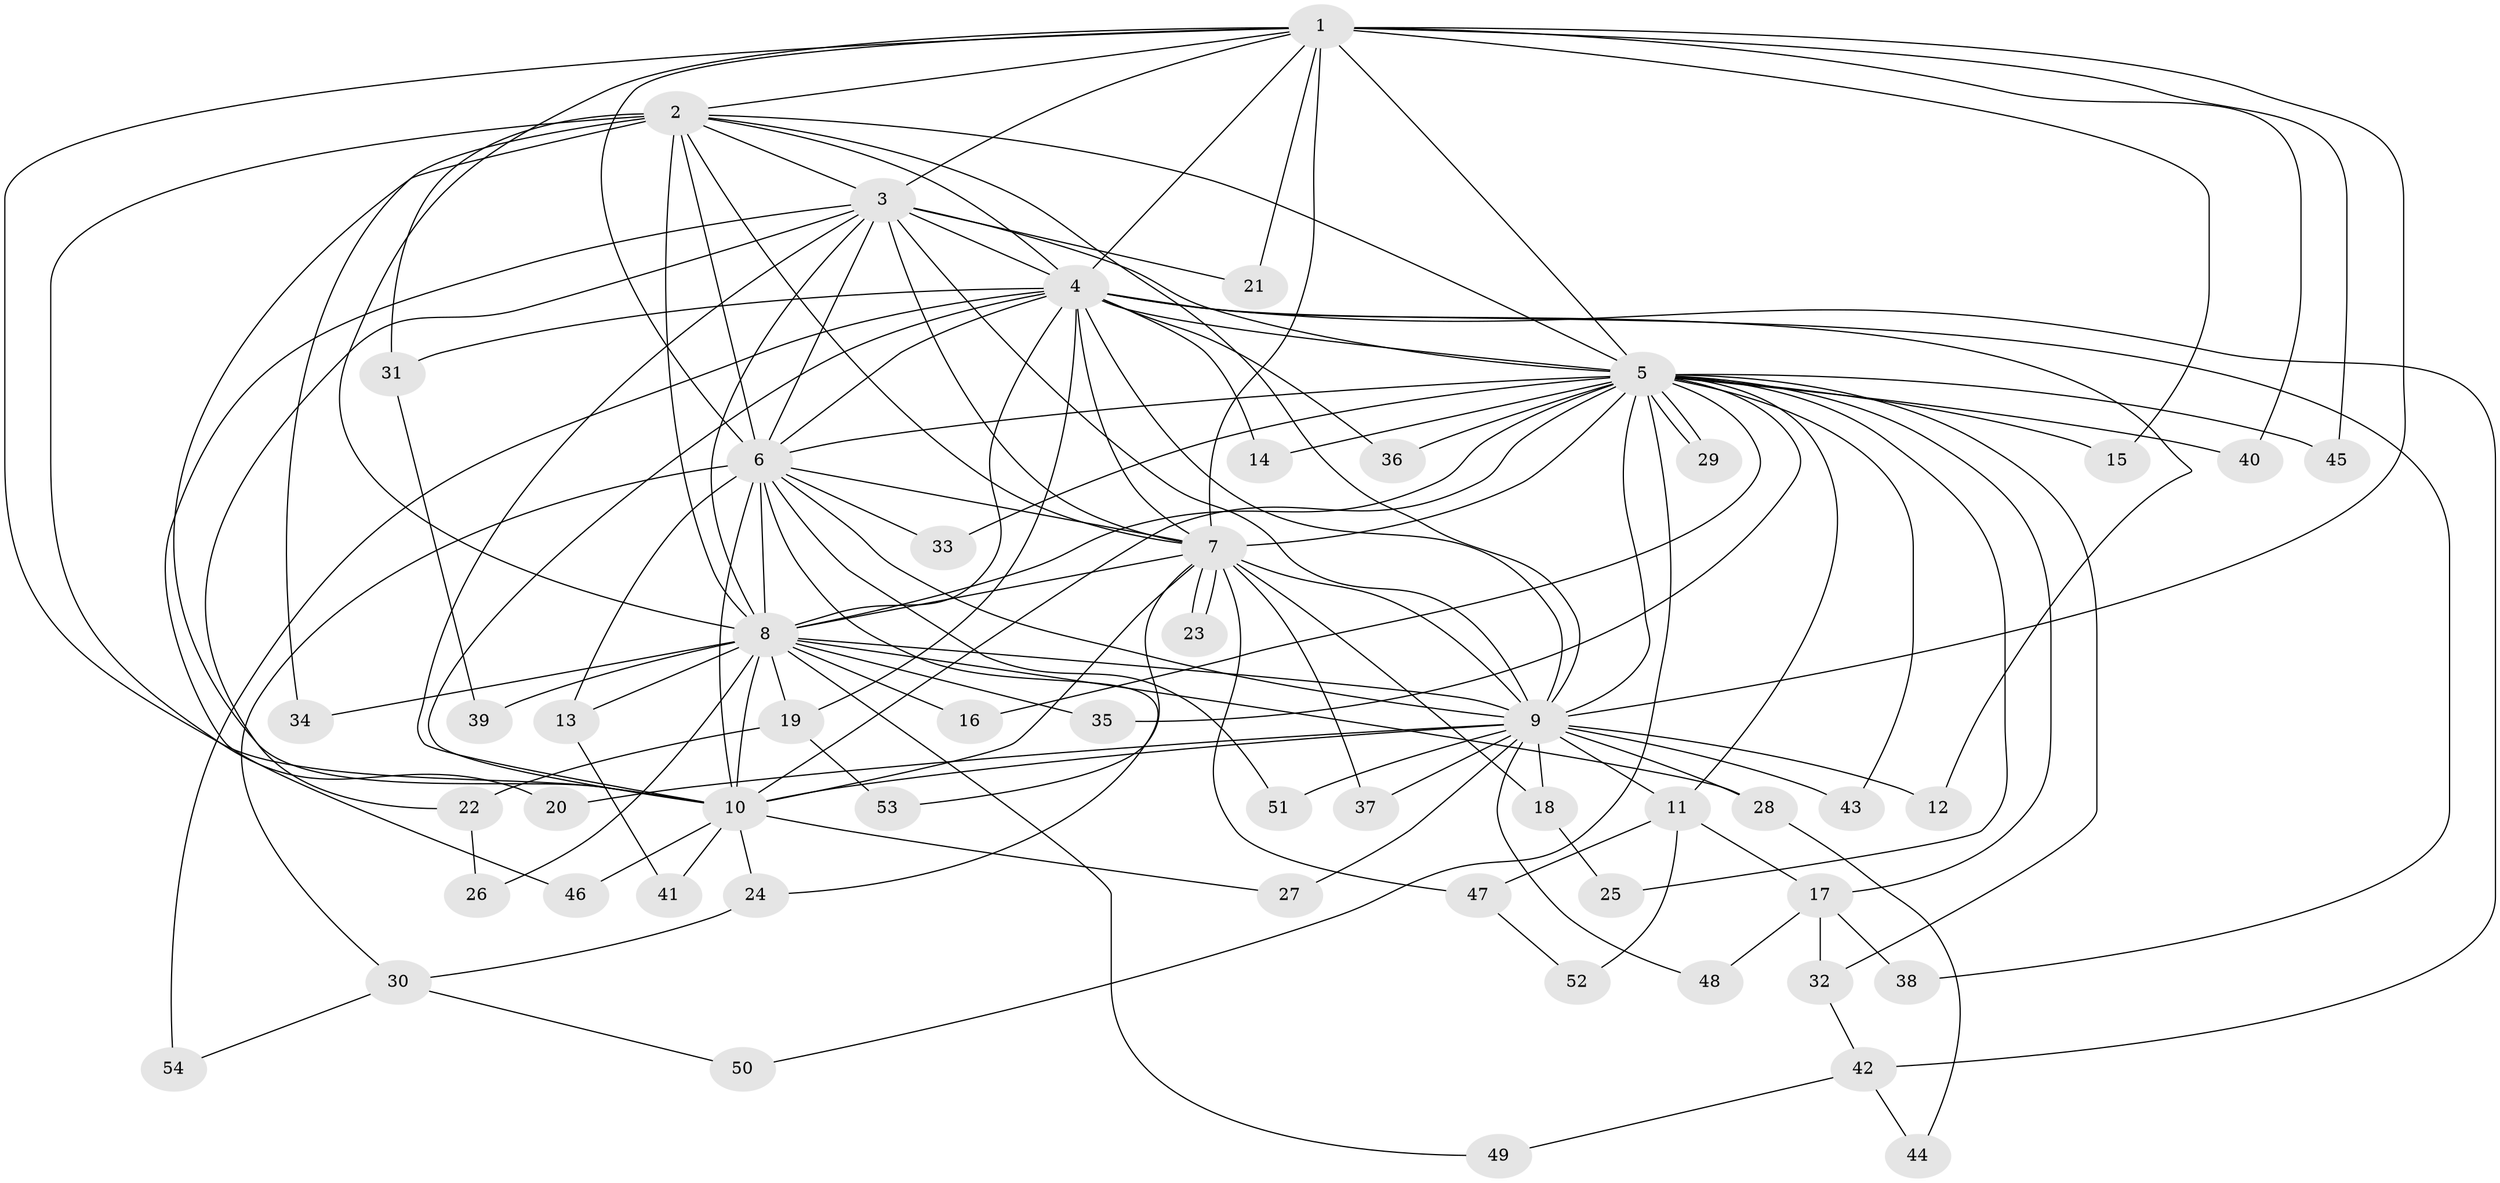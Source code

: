 // coarse degree distribution, {4: 0.1111111111111111, 13: 0.037037037037037035, 21: 0.037037037037037035, 6: 0.1111111111111111, 1: 0.14814814814814814, 2: 0.4074074074074074, 3: 0.14814814814814814}
// Generated by graph-tools (version 1.1) at 2025/49/03/04/25 22:49:29]
// undirected, 54 vertices, 133 edges
graph export_dot {
  node [color=gray90,style=filled];
  1;
  2;
  3;
  4;
  5;
  6;
  7;
  8;
  9;
  10;
  11;
  12;
  13;
  14;
  15;
  16;
  17;
  18;
  19;
  20;
  21;
  22;
  23;
  24;
  25;
  26;
  27;
  28;
  29;
  30;
  31;
  32;
  33;
  34;
  35;
  36;
  37;
  38;
  39;
  40;
  41;
  42;
  43;
  44;
  45;
  46;
  47;
  48;
  49;
  50;
  51;
  52;
  53;
  54;
  1 -- 2;
  1 -- 3;
  1 -- 4;
  1 -- 5;
  1 -- 6;
  1 -- 7;
  1 -- 8;
  1 -- 9;
  1 -- 10;
  1 -- 15;
  1 -- 21;
  1 -- 40;
  1 -- 45;
  2 -- 3;
  2 -- 4;
  2 -- 5;
  2 -- 6;
  2 -- 7;
  2 -- 8;
  2 -- 9;
  2 -- 10;
  2 -- 20;
  2 -- 31;
  2 -- 34;
  3 -- 4;
  3 -- 5;
  3 -- 6;
  3 -- 7;
  3 -- 8;
  3 -- 9;
  3 -- 10;
  3 -- 21;
  3 -- 22;
  3 -- 46;
  4 -- 5;
  4 -- 6;
  4 -- 7;
  4 -- 8;
  4 -- 9;
  4 -- 10;
  4 -- 12;
  4 -- 14;
  4 -- 19;
  4 -- 31;
  4 -- 36;
  4 -- 38;
  4 -- 42;
  4 -- 54;
  5 -- 6;
  5 -- 7;
  5 -- 8;
  5 -- 9;
  5 -- 10;
  5 -- 11;
  5 -- 14;
  5 -- 15;
  5 -- 16;
  5 -- 17;
  5 -- 25;
  5 -- 29;
  5 -- 29;
  5 -- 32;
  5 -- 33;
  5 -- 35;
  5 -- 36;
  5 -- 40;
  5 -- 43;
  5 -- 45;
  5 -- 50;
  6 -- 7;
  6 -- 8;
  6 -- 9;
  6 -- 10;
  6 -- 13;
  6 -- 24;
  6 -- 30;
  6 -- 33;
  6 -- 51;
  7 -- 8;
  7 -- 9;
  7 -- 10;
  7 -- 18;
  7 -- 23;
  7 -- 23;
  7 -- 37;
  7 -- 47;
  7 -- 53;
  8 -- 9;
  8 -- 10;
  8 -- 13;
  8 -- 16;
  8 -- 19;
  8 -- 26;
  8 -- 28;
  8 -- 34;
  8 -- 35;
  8 -- 39;
  8 -- 49;
  9 -- 10;
  9 -- 11;
  9 -- 12;
  9 -- 18;
  9 -- 20;
  9 -- 27;
  9 -- 28;
  9 -- 37;
  9 -- 43;
  9 -- 48;
  9 -- 51;
  10 -- 24;
  10 -- 27;
  10 -- 41;
  10 -- 46;
  11 -- 17;
  11 -- 47;
  11 -- 52;
  13 -- 41;
  17 -- 32;
  17 -- 38;
  17 -- 48;
  18 -- 25;
  19 -- 22;
  19 -- 53;
  22 -- 26;
  24 -- 30;
  28 -- 44;
  30 -- 50;
  30 -- 54;
  31 -- 39;
  32 -- 42;
  42 -- 44;
  42 -- 49;
  47 -- 52;
}
